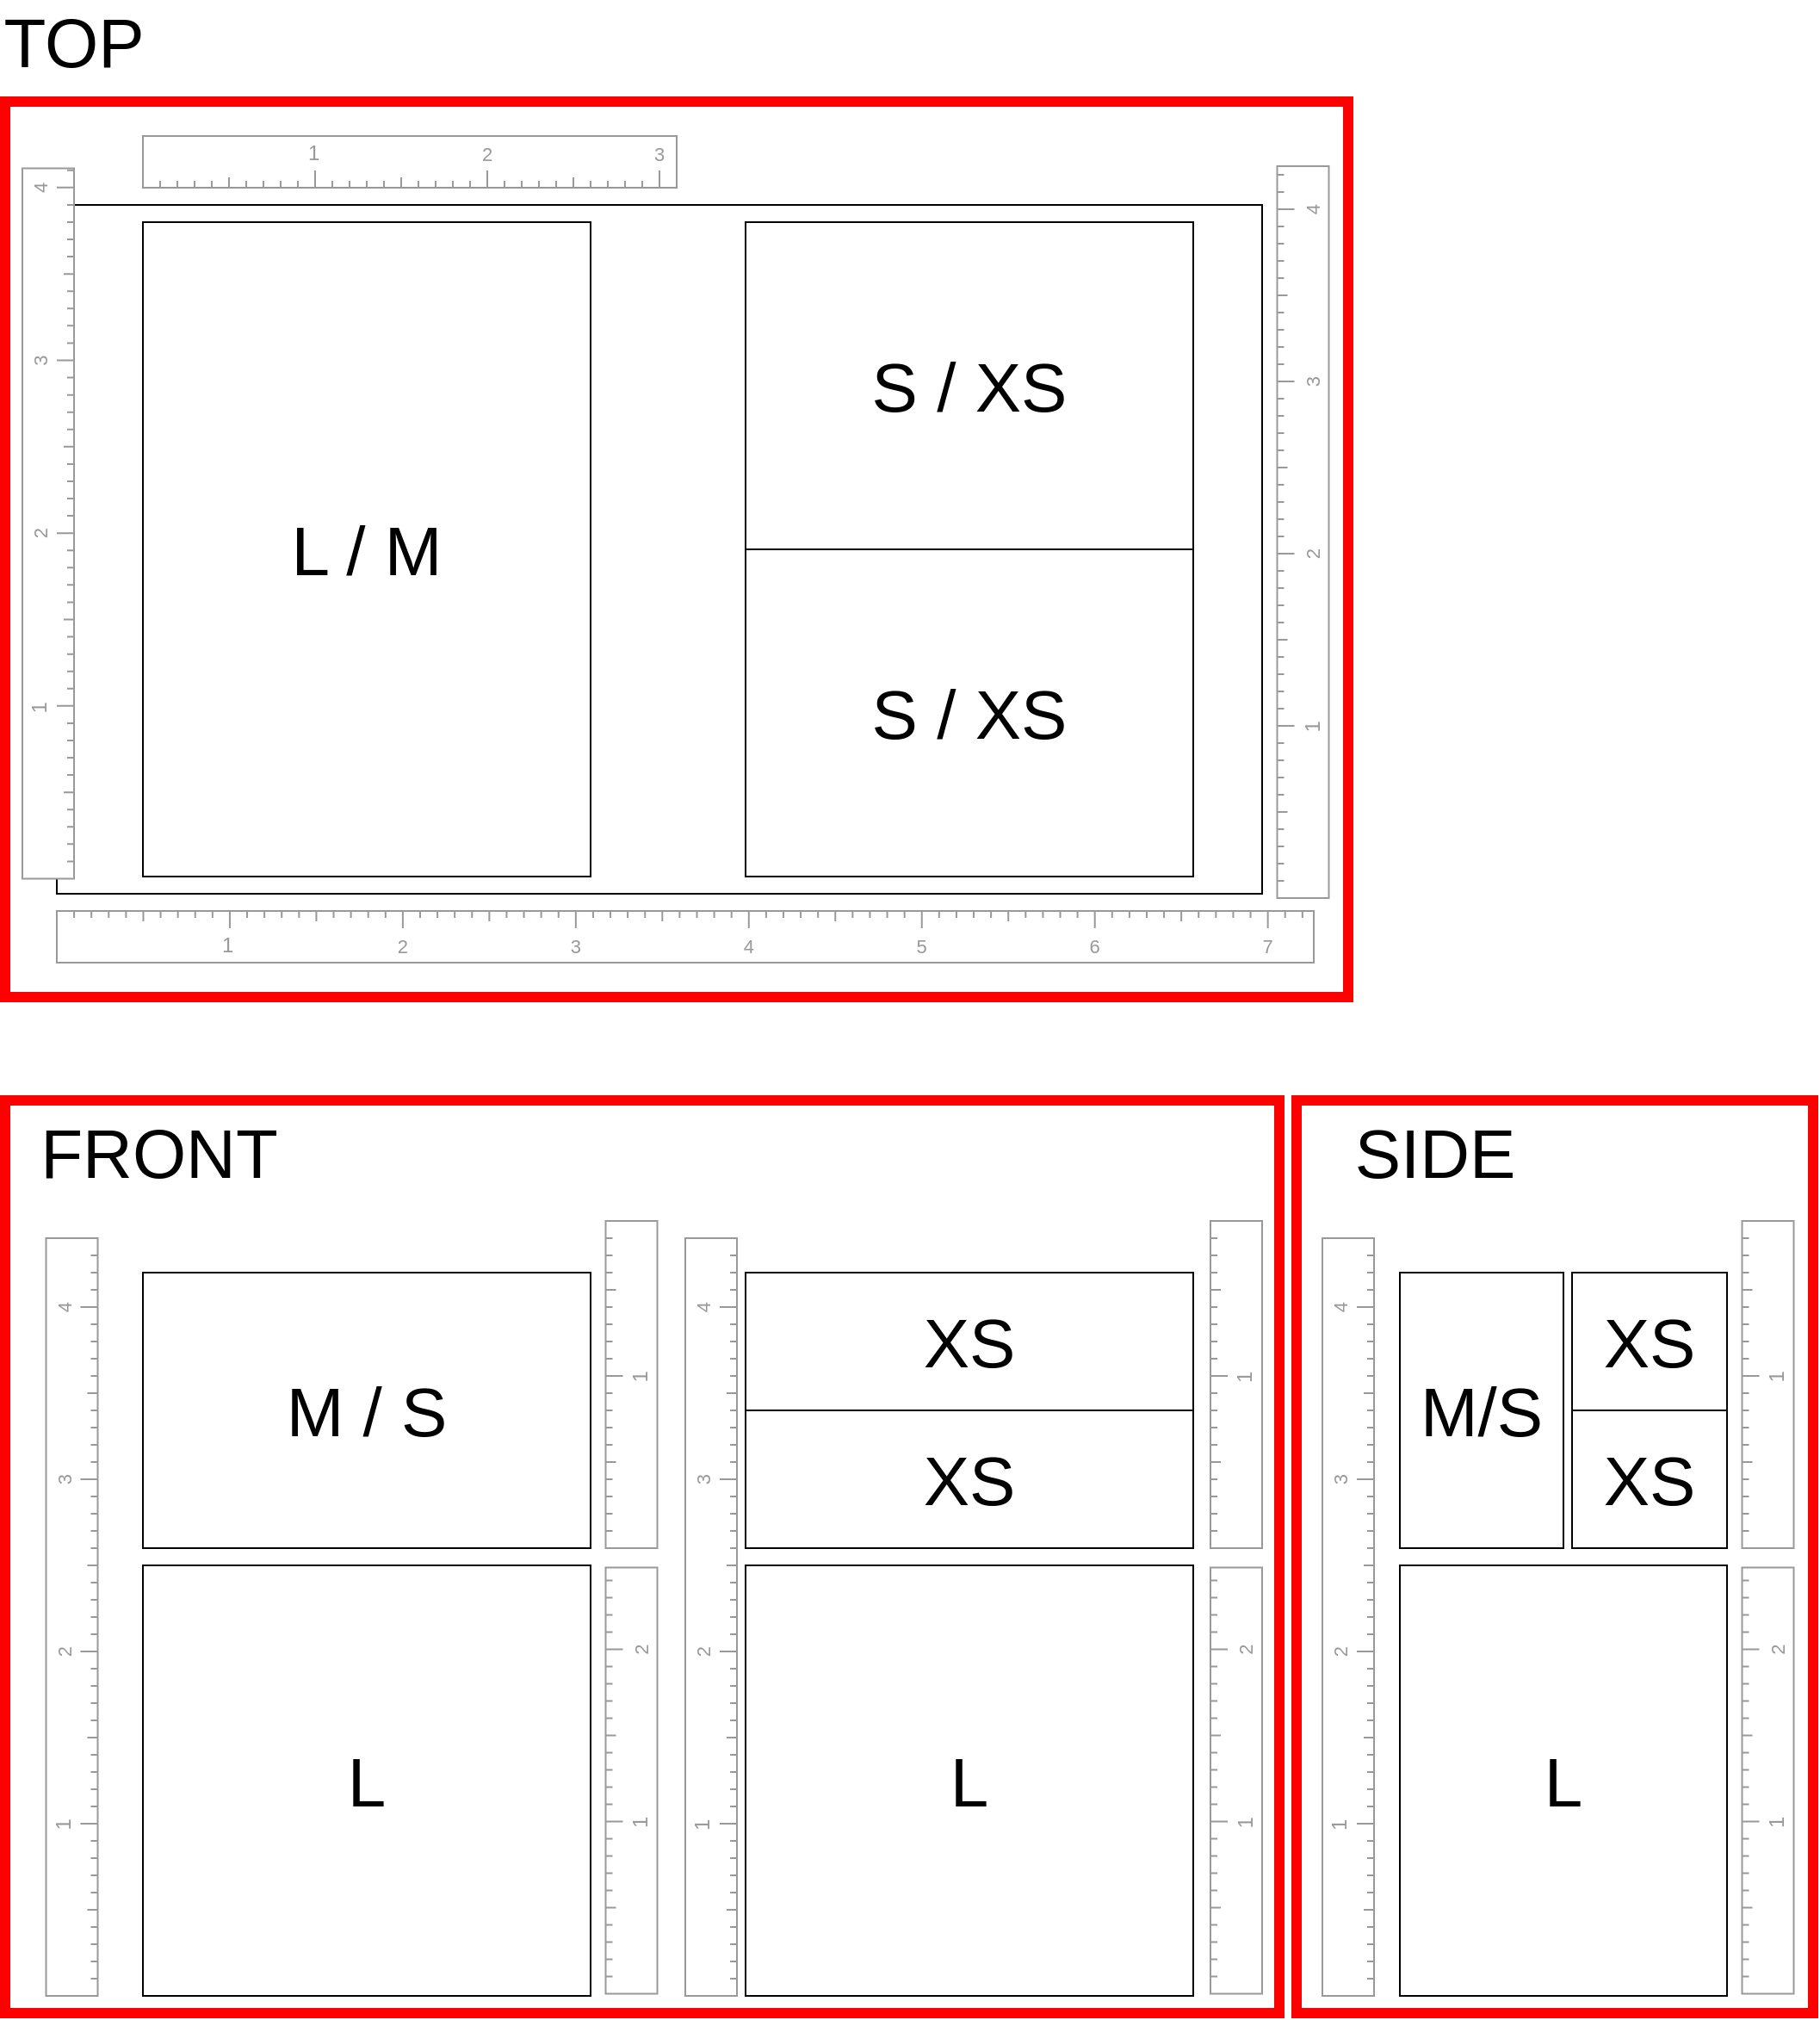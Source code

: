 <mxfile version="20.8.5" type="github"><diagram id="Rm7TkJufkVxFYl8ol3_T" name="페이지-1"><mxGraphModel dx="1050" dy="645" grid="1" gridSize="10" guides="1" tooltips="1" connect="1" arrows="1" fold="1" page="1" pageScale="1" pageWidth="1169" pageHeight="1654" math="0" shadow="0"><root><mxCell id="0"/><mxCell id="1" parent="0"/><mxCell id="khtdgZVC1XdGaE7igjpp-50" value="" style="rounded=0;whiteSpace=wrap;html=1;fillColor=none;strokeColor=#FF0000;strokeWidth=6;" parent="1" vertex="1"><mxGeometry x="760" y="680" width="300" height="530" as="geometry"/></mxCell><mxCell id="khtdgZVC1XdGaE7igjpp-49" value="" style="rounded=0;whiteSpace=wrap;html=1;fillColor=none;strokeColor=#FF0000;strokeWidth=6;" parent="1" vertex="1"><mxGeometry x="10" y="680" width="740" height="530" as="geometry"/></mxCell><mxCell id="khtdgZVC1XdGaE7igjpp-24" value="" style="rounded=0;whiteSpace=wrap;html=1;fillColor=none;strokeColor=#FF0000;strokeWidth=6;" parent="1" vertex="1"><mxGeometry x="10" y="100" width="780" height="520" as="geometry"/></mxCell><mxCell id="khtdgZVC1XdGaE7igjpp-8" value="" style="rounded=0;whiteSpace=wrap;html=1;" parent="1" vertex="1"><mxGeometry x="40" y="160" width="700" height="400" as="geometry"/></mxCell><mxCell id="khtdgZVC1XdGaE7igjpp-9" value="&lt;font style=&quot;font-size: 40px;&quot;&gt;L / M&lt;/font&gt;" style="rounded=0;whiteSpace=wrap;html=1;" parent="1" vertex="1"><mxGeometry x="90" y="170" width="260" height="380" as="geometry"/></mxCell><mxCell id="khtdgZVC1XdGaE7igjpp-11" value="&lt;font style=&quot;font-size: 40px;&quot;&gt;S / XS&lt;/font&gt;" style="rounded=0;whiteSpace=wrap;html=1;" parent="1" vertex="1"><mxGeometry x="440" y="170" width="260" height="190" as="geometry"/></mxCell><mxCell id="khtdgZVC1XdGaE7igjpp-12" value="1" style="strokeWidth=1;shadow=0;dashed=0;align=left;html=1;shape=mxgraph.mockup.misc.ruler2;dx=100.333;rulerOrient=down;unitSize=10;fontColor=#999999;spacingLeft=96.333;align=left;verticalAlign=middle;spacingBottom=10;spacingTop=0;spacingRight=0;rotation=-90;spacing=0;strokeColor=#999999;" parent="1" vertex="1"><mxGeometry x="-171.25" y="330" width="412.5" height="30" as="geometry"/></mxCell><mxCell id="khtdgZVC1XdGaE7igjpp-13" value="1" style="strokeWidth=1;shadow=0;dashed=0;align=center;html=1;shape=mxgraph.mockup.misc.ruler2;dx=100;rulerOrient=down;unitSize=10;fontColor=#999999;spacingLeft=96;align=left;verticalAlign=middle;spacingBottom=10;spacingTop=0;spacingRight=0;spacing=0;strokeColor=#999999;" parent="1" vertex="1"><mxGeometry x="90" y="120" width="310" height="30" as="geometry"/></mxCell><mxCell id="khtdgZVC1XdGaE7igjpp-18" value="1" style="strokeWidth=1;shadow=0;dashed=0;align=left;html=1;shape=mxgraph.mockup.misc.ruler2;dx=100.474;rulerOrient=up;unitSize=10;fontColor=#999999;spacingLeft=96.474;align=left;verticalAlign=middle;spacingBottom=0;spacingTop=10;spacingRight=0;spacing=0;strokeColor=#999999;" parent="1" vertex="1"><mxGeometry x="40" y="570" width="730" height="30" as="geometry"/></mxCell><mxCell id="khtdgZVC1XdGaE7igjpp-19" value="1" style="strokeWidth=1;shadow=0;dashed=0;align=center;html=1;shape=mxgraph.mockup.misc.ruler2;dx=100;rulerOrient=up;unitSize=10;fontColor=#999999;spacingLeft=96;align=left;verticalAlign=middle;spacingBottom=0;spacingTop=10;spacingRight=0;rotation=-90;spacing=0;strokeColor=#999999;" parent="1" vertex="1"><mxGeometry x="551.25" y="335" width="425" height="30" as="geometry"/></mxCell><mxCell id="khtdgZVC1XdGaE7igjpp-20" value="&lt;font style=&quot;font-size: 40px;&quot;&gt;L&lt;/font&gt;" style="rounded=0;whiteSpace=wrap;html=1;" parent="1" vertex="1"><mxGeometry x="820" y="950" width="190" height="250" as="geometry"/></mxCell><mxCell id="khtdgZVC1XdGaE7igjpp-21" value="1" style="strokeWidth=1;shadow=0;dashed=0;align=center;html=1;shape=mxgraph.mockup.misc.ruler2;dx=100;rulerOrient=down;unitSize=10;fontColor=#999999;spacingLeft=96;align=left;verticalAlign=middle;spacingBottom=10;spacingTop=0;spacingRight=0;rotation=-90;spacing=0;strokeColor=#999999;" parent="1" vertex="1"><mxGeometry x="570" y="965" width="440" height="30" as="geometry"/></mxCell><mxCell id="khtdgZVC1XdGaE7igjpp-25" value="&lt;font style=&quot;font-size: 40px;&quot;&gt;S / XS&lt;/font&gt;" style="rounded=0;whiteSpace=wrap;html=1;" parent="1" vertex="1"><mxGeometry x="440" y="360" width="260" height="190" as="geometry"/></mxCell><mxCell id="khtdgZVC1XdGaE7igjpp-27" value="1" style="strokeWidth=1;shadow=0;dashed=0;align=center;html=1;shape=mxgraph.mockup.misc.ruler2;dx=100;rulerOrient=up;unitSize=10;fontColor=#999999;spacingLeft=96;align=left;verticalAlign=middle;spacingBottom=0;spacingTop=10;spacingRight=0;rotation=-90;spacing=0;strokeColor=#999999;fillColor=none;" parent="1" vertex="1"><mxGeometry x="938.75" y="830" width="190" height="30" as="geometry"/></mxCell><mxCell id="khtdgZVC1XdGaE7igjpp-28" value="1" style="strokeWidth=1;shadow=0;dashed=0;align=center;html=1;shape=mxgraph.mockup.misc.ruler2;dx=100;rulerOrient=up;unitSize=10;fontColor=#999999;spacingLeft=96;align=left;verticalAlign=middle;spacingBottom=0;spacingTop=10;spacingRight=0;rotation=-90;spacing=0;strokeColor=#999999;fillColor=none;" parent="1" vertex="1"><mxGeometry x="910" y="1060" width="247.5" height="30" as="geometry"/></mxCell><mxCell id="khtdgZVC1XdGaE7igjpp-29" value="&lt;font style=&quot;font-size: 40px;&quot;&gt;M/S&lt;/font&gt;" style="rounded=0;whiteSpace=wrap;html=1;" parent="1" vertex="1"><mxGeometry x="820" y="780" width="95" height="160" as="geometry"/></mxCell><mxCell id="khtdgZVC1XdGaE7igjpp-30" value="&lt;font style=&quot;font-size: 40px;&quot;&gt;XS&lt;/font&gt;" style="rounded=0;whiteSpace=wrap;html=1;" parent="1" vertex="1"><mxGeometry x="920" y="860" width="90" height="80" as="geometry"/></mxCell><mxCell id="khtdgZVC1XdGaE7igjpp-31" value="&lt;font style=&quot;font-size: 40px;&quot;&gt;XS&lt;/font&gt;" style="rounded=0;whiteSpace=wrap;html=1;" parent="1" vertex="1"><mxGeometry x="920" y="780" width="90" height="80" as="geometry"/></mxCell><mxCell id="khtdgZVC1XdGaE7igjpp-32" value="TOP" style="text;html=1;strokeColor=none;fillColor=none;align=center;verticalAlign=middle;whiteSpace=wrap;rounded=0;strokeWidth=6;fontSize=40;" parent="1" vertex="1"><mxGeometry x="20" y="50" width="60" height="30" as="geometry"/></mxCell><mxCell id="khtdgZVC1XdGaE7igjpp-34" value="SIDE" style="text;html=1;align=center;verticalAlign=middle;resizable=0;points=[];autosize=1;strokeColor=none;fillColor=none;fontSize=40;" parent="1" vertex="1"><mxGeometry x="780" y="680" width="120" height="60" as="geometry"/></mxCell><mxCell id="khtdgZVC1XdGaE7igjpp-35" value="&lt;font style=&quot;font-size: 40px;&quot;&gt;L&lt;/font&gt;" style="rounded=0;whiteSpace=wrap;html=1;" parent="1" vertex="1"><mxGeometry x="90" y="950" width="260" height="250" as="geometry"/></mxCell><mxCell id="khtdgZVC1XdGaE7igjpp-36" value="1" style="strokeWidth=1;shadow=0;dashed=0;align=center;html=1;shape=mxgraph.mockup.misc.ruler2;dx=100;rulerOrient=down;unitSize=10;fontColor=#999999;spacingLeft=96;align=left;verticalAlign=middle;spacingBottom=10;spacingTop=0;spacingRight=0;rotation=-90;spacing=0;strokeColor=#999999;" parent="1" vertex="1"><mxGeometry x="-171.25" y="965" width="440" height="30" as="geometry"/></mxCell><mxCell id="khtdgZVC1XdGaE7igjpp-37" value="1" style="strokeWidth=1;shadow=0;dashed=0;align=center;html=1;shape=mxgraph.mockup.misc.ruler2;dx=100;rulerOrient=up;unitSize=10;fontColor=#999999;spacingLeft=96;align=left;verticalAlign=middle;spacingBottom=0;spacingTop=10;spacingRight=0;rotation=-90;spacing=0;strokeColor=#999999;fillColor=none;" parent="1" vertex="1"><mxGeometry x="278.75" y="830" width="190" height="30" as="geometry"/></mxCell><mxCell id="khtdgZVC1XdGaE7igjpp-38" value="1" style="strokeWidth=1;shadow=0;dashed=0;align=center;html=1;shape=mxgraph.mockup.misc.ruler2;dx=100;rulerOrient=up;unitSize=10;fontColor=#999999;spacingLeft=96;align=left;verticalAlign=middle;spacingBottom=0;spacingTop=10;spacingRight=0;rotation=-90;spacing=0;strokeColor=#999999;fillColor=none;" parent="1" vertex="1"><mxGeometry x="250" y="1060" width="247.5" height="30" as="geometry"/></mxCell><mxCell id="khtdgZVC1XdGaE7igjpp-39" value="&lt;font style=&quot;font-size: 40px;&quot;&gt;M / S&lt;br&gt;&lt;/font&gt;" style="rounded=0;whiteSpace=wrap;html=1;" parent="1" vertex="1"><mxGeometry x="90" y="780" width="260" height="160" as="geometry"/></mxCell><mxCell id="khtdgZVC1XdGaE7igjpp-42" value="FRONT" style="text;html=1;align=center;verticalAlign=middle;resizable=0;points=[];autosize=1;strokeColor=none;fillColor=none;fontSize=40;" parent="1" vertex="1"><mxGeometry x="18.75" y="680" width="160" height="60" as="geometry"/></mxCell><mxCell id="khtdgZVC1XdGaE7igjpp-43" value="&lt;font style=&quot;font-size: 40px;&quot;&gt;L&lt;/font&gt;" style="rounded=0;whiteSpace=wrap;html=1;" parent="1" vertex="1"><mxGeometry x="440" y="950" width="260" height="250" as="geometry"/></mxCell><mxCell id="khtdgZVC1XdGaE7igjpp-44" value="1" style="strokeWidth=1;shadow=0;dashed=0;align=center;html=1;shape=mxgraph.mockup.misc.ruler2;dx=100;rulerOrient=down;unitSize=10;fontColor=#999999;spacingLeft=96;align=left;verticalAlign=middle;spacingBottom=10;spacingTop=0;spacingRight=0;rotation=-90;spacing=0;strokeColor=#999999;" parent="1" vertex="1"><mxGeometry x="200" y="965" width="440" height="30" as="geometry"/></mxCell><mxCell id="khtdgZVC1XdGaE7igjpp-45" value="1" style="strokeWidth=1;shadow=0;dashed=0;align=center;html=1;shape=mxgraph.mockup.misc.ruler2;dx=100;rulerOrient=up;unitSize=10;fontColor=#999999;spacingLeft=96;align=left;verticalAlign=middle;spacingBottom=0;spacingTop=10;spacingRight=0;rotation=-90;spacing=0;strokeColor=#999999;fillColor=none;" parent="1" vertex="1"><mxGeometry x="630" y="830" width="190" height="30" as="geometry"/></mxCell><mxCell id="khtdgZVC1XdGaE7igjpp-46" value="1" style="strokeWidth=1;shadow=0;dashed=0;align=center;html=1;shape=mxgraph.mockup.misc.ruler2;dx=100;rulerOrient=up;unitSize=10;fontColor=#999999;spacingLeft=96;align=left;verticalAlign=middle;spacingBottom=0;spacingTop=10;spacingRight=0;rotation=-90;spacing=0;strokeColor=#999999;fillColor=none;" parent="1" vertex="1"><mxGeometry x="601.25" y="1060" width="247.5" height="30" as="geometry"/></mxCell><mxCell id="khtdgZVC1XdGaE7igjpp-47" value="&lt;font style=&quot;font-size: 40px;&quot;&gt;XS&lt;br&gt;&lt;/font&gt;" style="rounded=0;whiteSpace=wrap;html=1;" parent="1" vertex="1"><mxGeometry x="440" y="780" width="260" height="80" as="geometry"/></mxCell><mxCell id="khtdgZVC1XdGaE7igjpp-48" value="&lt;font style=&quot;font-size: 40px;&quot;&gt;XS&lt;br&gt;&lt;/font&gt;" style="rounded=0;whiteSpace=wrap;html=1;" parent="1" vertex="1"><mxGeometry x="440" y="860" width="260" height="80" as="geometry"/></mxCell></root></mxGraphModel></diagram></mxfile>